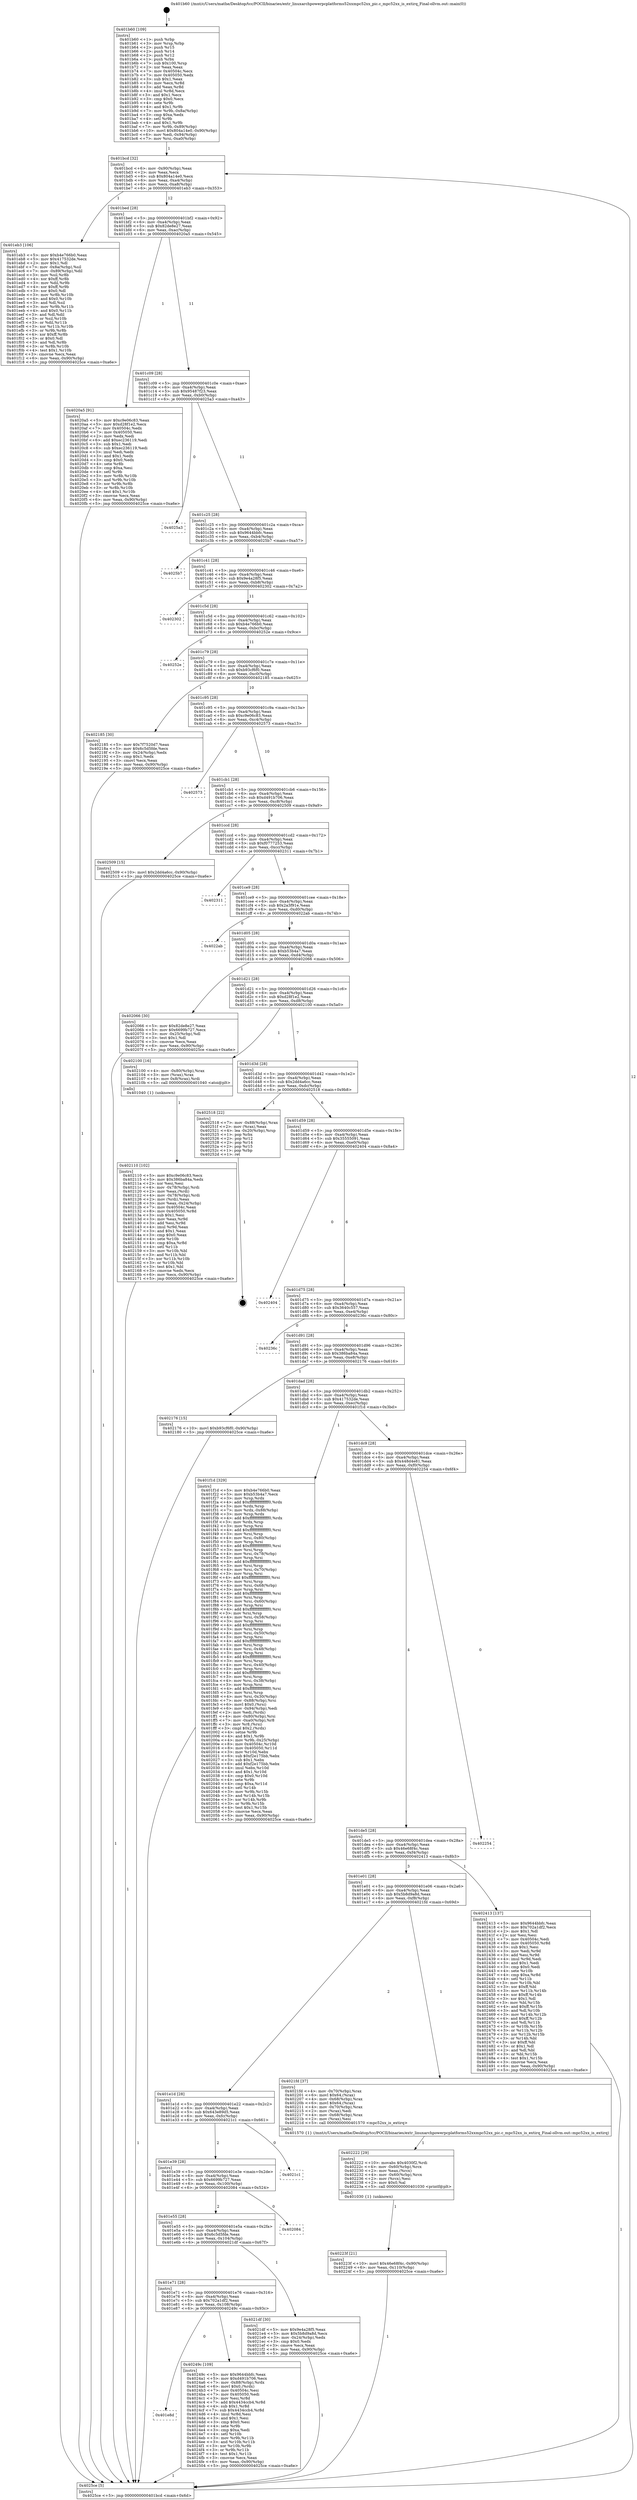 digraph "0x401b60" {
  label = "0x401b60 (/mnt/c/Users/mathe/Desktop/tcc/POCII/binaries/extr_linuxarchpowerpcplatforms52xxmpc52xx_pic.c_mpc52xx_is_extirq_Final-ollvm.out::main(0))"
  labelloc = "t"
  node[shape=record]

  Entry [label="",width=0.3,height=0.3,shape=circle,fillcolor=black,style=filled]
  "0x401bcd" [label="{
     0x401bcd [32]\l
     | [instrs]\l
     &nbsp;&nbsp;0x401bcd \<+6\>: mov -0x90(%rbp),%eax\l
     &nbsp;&nbsp;0x401bd3 \<+2\>: mov %eax,%ecx\l
     &nbsp;&nbsp;0x401bd5 \<+6\>: sub $0x804a14e0,%ecx\l
     &nbsp;&nbsp;0x401bdb \<+6\>: mov %eax,-0xa4(%rbp)\l
     &nbsp;&nbsp;0x401be1 \<+6\>: mov %ecx,-0xa8(%rbp)\l
     &nbsp;&nbsp;0x401be7 \<+6\>: je 0000000000401eb3 \<main+0x353\>\l
  }"]
  "0x401eb3" [label="{
     0x401eb3 [106]\l
     | [instrs]\l
     &nbsp;&nbsp;0x401eb3 \<+5\>: mov $0xb4e766b0,%eax\l
     &nbsp;&nbsp;0x401eb8 \<+5\>: mov $0x417532de,%ecx\l
     &nbsp;&nbsp;0x401ebd \<+2\>: mov $0x1,%dl\l
     &nbsp;&nbsp;0x401ebf \<+7\>: mov -0x8a(%rbp),%sil\l
     &nbsp;&nbsp;0x401ec6 \<+7\>: mov -0x89(%rbp),%dil\l
     &nbsp;&nbsp;0x401ecd \<+3\>: mov %sil,%r8b\l
     &nbsp;&nbsp;0x401ed0 \<+4\>: xor $0xff,%r8b\l
     &nbsp;&nbsp;0x401ed4 \<+3\>: mov %dil,%r9b\l
     &nbsp;&nbsp;0x401ed7 \<+4\>: xor $0xff,%r9b\l
     &nbsp;&nbsp;0x401edb \<+3\>: xor $0x0,%dl\l
     &nbsp;&nbsp;0x401ede \<+3\>: mov %r8b,%r10b\l
     &nbsp;&nbsp;0x401ee1 \<+4\>: and $0x0,%r10b\l
     &nbsp;&nbsp;0x401ee5 \<+3\>: and %dl,%sil\l
     &nbsp;&nbsp;0x401ee8 \<+3\>: mov %r9b,%r11b\l
     &nbsp;&nbsp;0x401eeb \<+4\>: and $0x0,%r11b\l
     &nbsp;&nbsp;0x401eef \<+3\>: and %dl,%dil\l
     &nbsp;&nbsp;0x401ef2 \<+3\>: or %sil,%r10b\l
     &nbsp;&nbsp;0x401ef5 \<+3\>: or %dil,%r11b\l
     &nbsp;&nbsp;0x401ef8 \<+3\>: xor %r11b,%r10b\l
     &nbsp;&nbsp;0x401efb \<+3\>: or %r9b,%r8b\l
     &nbsp;&nbsp;0x401efe \<+4\>: xor $0xff,%r8b\l
     &nbsp;&nbsp;0x401f02 \<+3\>: or $0x0,%dl\l
     &nbsp;&nbsp;0x401f05 \<+3\>: and %dl,%r8b\l
     &nbsp;&nbsp;0x401f08 \<+3\>: or %r8b,%r10b\l
     &nbsp;&nbsp;0x401f0b \<+4\>: test $0x1,%r10b\l
     &nbsp;&nbsp;0x401f0f \<+3\>: cmovne %ecx,%eax\l
     &nbsp;&nbsp;0x401f12 \<+6\>: mov %eax,-0x90(%rbp)\l
     &nbsp;&nbsp;0x401f18 \<+5\>: jmp 00000000004025ce \<main+0xa6e\>\l
  }"]
  "0x401bed" [label="{
     0x401bed [28]\l
     | [instrs]\l
     &nbsp;&nbsp;0x401bed \<+5\>: jmp 0000000000401bf2 \<main+0x92\>\l
     &nbsp;&nbsp;0x401bf2 \<+6\>: mov -0xa4(%rbp),%eax\l
     &nbsp;&nbsp;0x401bf8 \<+5\>: sub $0x82de8e27,%eax\l
     &nbsp;&nbsp;0x401bfd \<+6\>: mov %eax,-0xac(%rbp)\l
     &nbsp;&nbsp;0x401c03 \<+6\>: je 00000000004020a5 \<main+0x545\>\l
  }"]
  "0x4025ce" [label="{
     0x4025ce [5]\l
     | [instrs]\l
     &nbsp;&nbsp;0x4025ce \<+5\>: jmp 0000000000401bcd \<main+0x6d\>\l
  }"]
  "0x401b60" [label="{
     0x401b60 [109]\l
     | [instrs]\l
     &nbsp;&nbsp;0x401b60 \<+1\>: push %rbp\l
     &nbsp;&nbsp;0x401b61 \<+3\>: mov %rsp,%rbp\l
     &nbsp;&nbsp;0x401b64 \<+2\>: push %r15\l
     &nbsp;&nbsp;0x401b66 \<+2\>: push %r14\l
     &nbsp;&nbsp;0x401b68 \<+2\>: push %r12\l
     &nbsp;&nbsp;0x401b6a \<+1\>: push %rbx\l
     &nbsp;&nbsp;0x401b6b \<+7\>: sub $0x100,%rsp\l
     &nbsp;&nbsp;0x401b72 \<+2\>: xor %eax,%eax\l
     &nbsp;&nbsp;0x401b74 \<+7\>: mov 0x40504c,%ecx\l
     &nbsp;&nbsp;0x401b7b \<+7\>: mov 0x405050,%edx\l
     &nbsp;&nbsp;0x401b82 \<+3\>: sub $0x1,%eax\l
     &nbsp;&nbsp;0x401b85 \<+3\>: mov %ecx,%r8d\l
     &nbsp;&nbsp;0x401b88 \<+3\>: add %eax,%r8d\l
     &nbsp;&nbsp;0x401b8b \<+4\>: imul %r8d,%ecx\l
     &nbsp;&nbsp;0x401b8f \<+3\>: and $0x1,%ecx\l
     &nbsp;&nbsp;0x401b92 \<+3\>: cmp $0x0,%ecx\l
     &nbsp;&nbsp;0x401b95 \<+4\>: sete %r9b\l
     &nbsp;&nbsp;0x401b99 \<+4\>: and $0x1,%r9b\l
     &nbsp;&nbsp;0x401b9d \<+7\>: mov %r9b,-0x8a(%rbp)\l
     &nbsp;&nbsp;0x401ba4 \<+3\>: cmp $0xa,%edx\l
     &nbsp;&nbsp;0x401ba7 \<+4\>: setl %r9b\l
     &nbsp;&nbsp;0x401bab \<+4\>: and $0x1,%r9b\l
     &nbsp;&nbsp;0x401baf \<+7\>: mov %r9b,-0x89(%rbp)\l
     &nbsp;&nbsp;0x401bb6 \<+10\>: movl $0x804a14e0,-0x90(%rbp)\l
     &nbsp;&nbsp;0x401bc0 \<+6\>: mov %edi,-0x94(%rbp)\l
     &nbsp;&nbsp;0x401bc6 \<+7\>: mov %rsi,-0xa0(%rbp)\l
  }"]
  Exit [label="",width=0.3,height=0.3,shape=circle,fillcolor=black,style=filled,peripheries=2]
  "0x4020a5" [label="{
     0x4020a5 [91]\l
     | [instrs]\l
     &nbsp;&nbsp;0x4020a5 \<+5\>: mov $0xc9e06c83,%eax\l
     &nbsp;&nbsp;0x4020aa \<+5\>: mov $0xd28f1e2,%ecx\l
     &nbsp;&nbsp;0x4020af \<+7\>: mov 0x40504c,%edx\l
     &nbsp;&nbsp;0x4020b6 \<+7\>: mov 0x405050,%esi\l
     &nbsp;&nbsp;0x4020bd \<+2\>: mov %edx,%edi\l
     &nbsp;&nbsp;0x4020bf \<+6\>: add $0xec236119,%edi\l
     &nbsp;&nbsp;0x4020c5 \<+3\>: sub $0x1,%edi\l
     &nbsp;&nbsp;0x4020c8 \<+6\>: sub $0xec236119,%edi\l
     &nbsp;&nbsp;0x4020ce \<+3\>: imul %edi,%edx\l
     &nbsp;&nbsp;0x4020d1 \<+3\>: and $0x1,%edx\l
     &nbsp;&nbsp;0x4020d4 \<+3\>: cmp $0x0,%edx\l
     &nbsp;&nbsp;0x4020d7 \<+4\>: sete %r8b\l
     &nbsp;&nbsp;0x4020db \<+3\>: cmp $0xa,%esi\l
     &nbsp;&nbsp;0x4020de \<+4\>: setl %r9b\l
     &nbsp;&nbsp;0x4020e2 \<+3\>: mov %r8b,%r10b\l
     &nbsp;&nbsp;0x4020e5 \<+3\>: and %r9b,%r10b\l
     &nbsp;&nbsp;0x4020e8 \<+3\>: xor %r9b,%r8b\l
     &nbsp;&nbsp;0x4020eb \<+3\>: or %r8b,%r10b\l
     &nbsp;&nbsp;0x4020ee \<+4\>: test $0x1,%r10b\l
     &nbsp;&nbsp;0x4020f2 \<+3\>: cmovne %ecx,%eax\l
     &nbsp;&nbsp;0x4020f5 \<+6\>: mov %eax,-0x90(%rbp)\l
     &nbsp;&nbsp;0x4020fb \<+5\>: jmp 00000000004025ce \<main+0xa6e\>\l
  }"]
  "0x401c09" [label="{
     0x401c09 [28]\l
     | [instrs]\l
     &nbsp;&nbsp;0x401c09 \<+5\>: jmp 0000000000401c0e \<main+0xae\>\l
     &nbsp;&nbsp;0x401c0e \<+6\>: mov -0xa4(%rbp),%eax\l
     &nbsp;&nbsp;0x401c14 \<+5\>: sub $0x95487f23,%eax\l
     &nbsp;&nbsp;0x401c19 \<+6\>: mov %eax,-0xb0(%rbp)\l
     &nbsp;&nbsp;0x401c1f \<+6\>: je 00000000004025a3 \<main+0xa43\>\l
  }"]
  "0x401e8d" [label="{
     0x401e8d\l
  }", style=dashed]
  "0x4025a3" [label="{
     0x4025a3\l
  }", style=dashed]
  "0x401c25" [label="{
     0x401c25 [28]\l
     | [instrs]\l
     &nbsp;&nbsp;0x401c25 \<+5\>: jmp 0000000000401c2a \<main+0xca\>\l
     &nbsp;&nbsp;0x401c2a \<+6\>: mov -0xa4(%rbp),%eax\l
     &nbsp;&nbsp;0x401c30 \<+5\>: sub $0x9644bbfc,%eax\l
     &nbsp;&nbsp;0x401c35 \<+6\>: mov %eax,-0xb4(%rbp)\l
     &nbsp;&nbsp;0x401c3b \<+6\>: je 00000000004025b7 \<main+0xa57\>\l
  }"]
  "0x40249c" [label="{
     0x40249c [109]\l
     | [instrs]\l
     &nbsp;&nbsp;0x40249c \<+5\>: mov $0x9644bbfc,%eax\l
     &nbsp;&nbsp;0x4024a1 \<+5\>: mov $0xd491b706,%ecx\l
     &nbsp;&nbsp;0x4024a6 \<+7\>: mov -0x88(%rbp),%rdx\l
     &nbsp;&nbsp;0x4024ad \<+6\>: movl $0x0,(%rdx)\l
     &nbsp;&nbsp;0x4024b3 \<+7\>: mov 0x40504c,%esi\l
     &nbsp;&nbsp;0x4024ba \<+7\>: mov 0x405050,%edi\l
     &nbsp;&nbsp;0x4024c1 \<+3\>: mov %esi,%r8d\l
     &nbsp;&nbsp;0x4024c4 \<+7\>: add $0x4434ccb4,%r8d\l
     &nbsp;&nbsp;0x4024cb \<+4\>: sub $0x1,%r8d\l
     &nbsp;&nbsp;0x4024cf \<+7\>: sub $0x4434ccb4,%r8d\l
     &nbsp;&nbsp;0x4024d6 \<+4\>: imul %r8d,%esi\l
     &nbsp;&nbsp;0x4024da \<+3\>: and $0x1,%esi\l
     &nbsp;&nbsp;0x4024dd \<+3\>: cmp $0x0,%esi\l
     &nbsp;&nbsp;0x4024e0 \<+4\>: sete %r9b\l
     &nbsp;&nbsp;0x4024e4 \<+3\>: cmp $0xa,%edi\l
     &nbsp;&nbsp;0x4024e7 \<+4\>: setl %r10b\l
     &nbsp;&nbsp;0x4024eb \<+3\>: mov %r9b,%r11b\l
     &nbsp;&nbsp;0x4024ee \<+3\>: and %r10b,%r11b\l
     &nbsp;&nbsp;0x4024f1 \<+3\>: xor %r10b,%r9b\l
     &nbsp;&nbsp;0x4024f4 \<+3\>: or %r9b,%r11b\l
     &nbsp;&nbsp;0x4024f7 \<+4\>: test $0x1,%r11b\l
     &nbsp;&nbsp;0x4024fb \<+3\>: cmovne %ecx,%eax\l
     &nbsp;&nbsp;0x4024fe \<+6\>: mov %eax,-0x90(%rbp)\l
     &nbsp;&nbsp;0x402504 \<+5\>: jmp 00000000004025ce \<main+0xa6e\>\l
  }"]
  "0x4025b7" [label="{
     0x4025b7\l
  }", style=dashed]
  "0x401c41" [label="{
     0x401c41 [28]\l
     | [instrs]\l
     &nbsp;&nbsp;0x401c41 \<+5\>: jmp 0000000000401c46 \<main+0xe6\>\l
     &nbsp;&nbsp;0x401c46 \<+6\>: mov -0xa4(%rbp),%eax\l
     &nbsp;&nbsp;0x401c4c \<+5\>: sub $0x9e4a28f5,%eax\l
     &nbsp;&nbsp;0x401c51 \<+6\>: mov %eax,-0xb8(%rbp)\l
     &nbsp;&nbsp;0x401c57 \<+6\>: je 0000000000402302 \<main+0x7a2\>\l
  }"]
  "0x40223f" [label="{
     0x40223f [21]\l
     | [instrs]\l
     &nbsp;&nbsp;0x40223f \<+10\>: movl $0x46e68f4c,-0x90(%rbp)\l
     &nbsp;&nbsp;0x402249 \<+6\>: mov %eax,-0x110(%rbp)\l
     &nbsp;&nbsp;0x40224f \<+5\>: jmp 00000000004025ce \<main+0xa6e\>\l
  }"]
  "0x402302" [label="{
     0x402302\l
  }", style=dashed]
  "0x401c5d" [label="{
     0x401c5d [28]\l
     | [instrs]\l
     &nbsp;&nbsp;0x401c5d \<+5\>: jmp 0000000000401c62 \<main+0x102\>\l
     &nbsp;&nbsp;0x401c62 \<+6\>: mov -0xa4(%rbp),%eax\l
     &nbsp;&nbsp;0x401c68 \<+5\>: sub $0xb4e766b0,%eax\l
     &nbsp;&nbsp;0x401c6d \<+6\>: mov %eax,-0xbc(%rbp)\l
     &nbsp;&nbsp;0x401c73 \<+6\>: je 000000000040252e \<main+0x9ce\>\l
  }"]
  "0x402222" [label="{
     0x402222 [29]\l
     | [instrs]\l
     &nbsp;&nbsp;0x402222 \<+10\>: movabs $0x4030f2,%rdi\l
     &nbsp;&nbsp;0x40222c \<+4\>: mov -0x60(%rbp),%rcx\l
     &nbsp;&nbsp;0x402230 \<+2\>: mov %eax,(%rcx)\l
     &nbsp;&nbsp;0x402232 \<+4\>: mov -0x60(%rbp),%rcx\l
     &nbsp;&nbsp;0x402236 \<+2\>: mov (%rcx),%esi\l
     &nbsp;&nbsp;0x402238 \<+2\>: mov $0x0,%al\l
     &nbsp;&nbsp;0x40223a \<+5\>: call 0000000000401030 \<printf@plt\>\l
     | [calls]\l
     &nbsp;&nbsp;0x401030 \{1\} (unknown)\l
  }"]
  "0x40252e" [label="{
     0x40252e\l
  }", style=dashed]
  "0x401c79" [label="{
     0x401c79 [28]\l
     | [instrs]\l
     &nbsp;&nbsp;0x401c79 \<+5\>: jmp 0000000000401c7e \<main+0x11e\>\l
     &nbsp;&nbsp;0x401c7e \<+6\>: mov -0xa4(%rbp),%eax\l
     &nbsp;&nbsp;0x401c84 \<+5\>: sub $0xb93cf6f0,%eax\l
     &nbsp;&nbsp;0x401c89 \<+6\>: mov %eax,-0xc0(%rbp)\l
     &nbsp;&nbsp;0x401c8f \<+6\>: je 0000000000402185 \<main+0x625\>\l
  }"]
  "0x401e71" [label="{
     0x401e71 [28]\l
     | [instrs]\l
     &nbsp;&nbsp;0x401e71 \<+5\>: jmp 0000000000401e76 \<main+0x316\>\l
     &nbsp;&nbsp;0x401e76 \<+6\>: mov -0xa4(%rbp),%eax\l
     &nbsp;&nbsp;0x401e7c \<+5\>: sub $0x702a1df2,%eax\l
     &nbsp;&nbsp;0x401e81 \<+6\>: mov %eax,-0x108(%rbp)\l
     &nbsp;&nbsp;0x401e87 \<+6\>: je 000000000040249c \<main+0x93c\>\l
  }"]
  "0x402185" [label="{
     0x402185 [30]\l
     | [instrs]\l
     &nbsp;&nbsp;0x402185 \<+5\>: mov $0x7f7520d7,%eax\l
     &nbsp;&nbsp;0x40218a \<+5\>: mov $0x6c5d5fde,%ecx\l
     &nbsp;&nbsp;0x40218f \<+3\>: mov -0x24(%rbp),%edx\l
     &nbsp;&nbsp;0x402192 \<+3\>: cmp $0x1,%edx\l
     &nbsp;&nbsp;0x402195 \<+3\>: cmovl %ecx,%eax\l
     &nbsp;&nbsp;0x402198 \<+6\>: mov %eax,-0x90(%rbp)\l
     &nbsp;&nbsp;0x40219e \<+5\>: jmp 00000000004025ce \<main+0xa6e\>\l
  }"]
  "0x401c95" [label="{
     0x401c95 [28]\l
     | [instrs]\l
     &nbsp;&nbsp;0x401c95 \<+5\>: jmp 0000000000401c9a \<main+0x13a\>\l
     &nbsp;&nbsp;0x401c9a \<+6\>: mov -0xa4(%rbp),%eax\l
     &nbsp;&nbsp;0x401ca0 \<+5\>: sub $0xc9e06c83,%eax\l
     &nbsp;&nbsp;0x401ca5 \<+6\>: mov %eax,-0xc4(%rbp)\l
     &nbsp;&nbsp;0x401cab \<+6\>: je 0000000000402573 \<main+0xa13\>\l
  }"]
  "0x4021df" [label="{
     0x4021df [30]\l
     | [instrs]\l
     &nbsp;&nbsp;0x4021df \<+5\>: mov $0x9e4a28f5,%eax\l
     &nbsp;&nbsp;0x4021e4 \<+5\>: mov $0x5b8d9a8d,%ecx\l
     &nbsp;&nbsp;0x4021e9 \<+3\>: mov -0x24(%rbp),%edx\l
     &nbsp;&nbsp;0x4021ec \<+3\>: cmp $0x0,%edx\l
     &nbsp;&nbsp;0x4021ef \<+3\>: cmove %ecx,%eax\l
     &nbsp;&nbsp;0x4021f2 \<+6\>: mov %eax,-0x90(%rbp)\l
     &nbsp;&nbsp;0x4021f8 \<+5\>: jmp 00000000004025ce \<main+0xa6e\>\l
  }"]
  "0x402573" [label="{
     0x402573\l
  }", style=dashed]
  "0x401cb1" [label="{
     0x401cb1 [28]\l
     | [instrs]\l
     &nbsp;&nbsp;0x401cb1 \<+5\>: jmp 0000000000401cb6 \<main+0x156\>\l
     &nbsp;&nbsp;0x401cb6 \<+6\>: mov -0xa4(%rbp),%eax\l
     &nbsp;&nbsp;0x401cbc \<+5\>: sub $0xd491b706,%eax\l
     &nbsp;&nbsp;0x401cc1 \<+6\>: mov %eax,-0xc8(%rbp)\l
     &nbsp;&nbsp;0x401cc7 \<+6\>: je 0000000000402509 \<main+0x9a9\>\l
  }"]
  "0x401e55" [label="{
     0x401e55 [28]\l
     | [instrs]\l
     &nbsp;&nbsp;0x401e55 \<+5\>: jmp 0000000000401e5a \<main+0x2fa\>\l
     &nbsp;&nbsp;0x401e5a \<+6\>: mov -0xa4(%rbp),%eax\l
     &nbsp;&nbsp;0x401e60 \<+5\>: sub $0x6c5d5fde,%eax\l
     &nbsp;&nbsp;0x401e65 \<+6\>: mov %eax,-0x104(%rbp)\l
     &nbsp;&nbsp;0x401e6b \<+6\>: je 00000000004021df \<main+0x67f\>\l
  }"]
  "0x402509" [label="{
     0x402509 [15]\l
     | [instrs]\l
     &nbsp;&nbsp;0x402509 \<+10\>: movl $0x2dd4a6cc,-0x90(%rbp)\l
     &nbsp;&nbsp;0x402513 \<+5\>: jmp 00000000004025ce \<main+0xa6e\>\l
  }"]
  "0x401ccd" [label="{
     0x401ccd [28]\l
     | [instrs]\l
     &nbsp;&nbsp;0x401ccd \<+5\>: jmp 0000000000401cd2 \<main+0x172\>\l
     &nbsp;&nbsp;0x401cd2 \<+6\>: mov -0xa4(%rbp),%eax\l
     &nbsp;&nbsp;0x401cd8 \<+5\>: sub $0xf0777253,%eax\l
     &nbsp;&nbsp;0x401cdd \<+6\>: mov %eax,-0xcc(%rbp)\l
     &nbsp;&nbsp;0x401ce3 \<+6\>: je 0000000000402311 \<main+0x7b1\>\l
  }"]
  "0x402084" [label="{
     0x402084\l
  }", style=dashed]
  "0x402311" [label="{
     0x402311\l
  }", style=dashed]
  "0x401ce9" [label="{
     0x401ce9 [28]\l
     | [instrs]\l
     &nbsp;&nbsp;0x401ce9 \<+5\>: jmp 0000000000401cee \<main+0x18e\>\l
     &nbsp;&nbsp;0x401cee \<+6\>: mov -0xa4(%rbp),%eax\l
     &nbsp;&nbsp;0x401cf4 \<+5\>: sub $0x2a3f91e,%eax\l
     &nbsp;&nbsp;0x401cf9 \<+6\>: mov %eax,-0xd0(%rbp)\l
     &nbsp;&nbsp;0x401cff \<+6\>: je 00000000004022ab \<main+0x74b\>\l
  }"]
  "0x401e39" [label="{
     0x401e39 [28]\l
     | [instrs]\l
     &nbsp;&nbsp;0x401e39 \<+5\>: jmp 0000000000401e3e \<main+0x2de\>\l
     &nbsp;&nbsp;0x401e3e \<+6\>: mov -0xa4(%rbp),%eax\l
     &nbsp;&nbsp;0x401e44 \<+5\>: sub $0x6699b727,%eax\l
     &nbsp;&nbsp;0x401e49 \<+6\>: mov %eax,-0x100(%rbp)\l
     &nbsp;&nbsp;0x401e4f \<+6\>: je 0000000000402084 \<main+0x524\>\l
  }"]
  "0x4022ab" [label="{
     0x4022ab\l
  }", style=dashed]
  "0x401d05" [label="{
     0x401d05 [28]\l
     | [instrs]\l
     &nbsp;&nbsp;0x401d05 \<+5\>: jmp 0000000000401d0a \<main+0x1aa\>\l
     &nbsp;&nbsp;0x401d0a \<+6\>: mov -0xa4(%rbp),%eax\l
     &nbsp;&nbsp;0x401d10 \<+5\>: sub $0xb53b4a7,%eax\l
     &nbsp;&nbsp;0x401d15 \<+6\>: mov %eax,-0xd4(%rbp)\l
     &nbsp;&nbsp;0x401d1b \<+6\>: je 0000000000402066 \<main+0x506\>\l
  }"]
  "0x4021c1" [label="{
     0x4021c1\l
  }", style=dashed]
  "0x402066" [label="{
     0x402066 [30]\l
     | [instrs]\l
     &nbsp;&nbsp;0x402066 \<+5\>: mov $0x82de8e27,%eax\l
     &nbsp;&nbsp;0x40206b \<+5\>: mov $0x6699b727,%ecx\l
     &nbsp;&nbsp;0x402070 \<+3\>: mov -0x25(%rbp),%dl\l
     &nbsp;&nbsp;0x402073 \<+3\>: test $0x1,%dl\l
     &nbsp;&nbsp;0x402076 \<+3\>: cmovne %ecx,%eax\l
     &nbsp;&nbsp;0x402079 \<+6\>: mov %eax,-0x90(%rbp)\l
     &nbsp;&nbsp;0x40207f \<+5\>: jmp 00000000004025ce \<main+0xa6e\>\l
  }"]
  "0x401d21" [label="{
     0x401d21 [28]\l
     | [instrs]\l
     &nbsp;&nbsp;0x401d21 \<+5\>: jmp 0000000000401d26 \<main+0x1c6\>\l
     &nbsp;&nbsp;0x401d26 \<+6\>: mov -0xa4(%rbp),%eax\l
     &nbsp;&nbsp;0x401d2c \<+5\>: sub $0xd28f1e2,%eax\l
     &nbsp;&nbsp;0x401d31 \<+6\>: mov %eax,-0xd8(%rbp)\l
     &nbsp;&nbsp;0x401d37 \<+6\>: je 0000000000402100 \<main+0x5a0\>\l
  }"]
  "0x401e1d" [label="{
     0x401e1d [28]\l
     | [instrs]\l
     &nbsp;&nbsp;0x401e1d \<+5\>: jmp 0000000000401e22 \<main+0x2c2\>\l
     &nbsp;&nbsp;0x401e22 \<+6\>: mov -0xa4(%rbp),%eax\l
     &nbsp;&nbsp;0x401e28 \<+5\>: sub $0x643e89d5,%eax\l
     &nbsp;&nbsp;0x401e2d \<+6\>: mov %eax,-0xfc(%rbp)\l
     &nbsp;&nbsp;0x401e33 \<+6\>: je 00000000004021c1 \<main+0x661\>\l
  }"]
  "0x402100" [label="{
     0x402100 [16]\l
     | [instrs]\l
     &nbsp;&nbsp;0x402100 \<+4\>: mov -0x80(%rbp),%rax\l
     &nbsp;&nbsp;0x402104 \<+3\>: mov (%rax),%rax\l
     &nbsp;&nbsp;0x402107 \<+4\>: mov 0x8(%rax),%rdi\l
     &nbsp;&nbsp;0x40210b \<+5\>: call 0000000000401040 \<atoi@plt\>\l
     | [calls]\l
     &nbsp;&nbsp;0x401040 \{1\} (unknown)\l
  }"]
  "0x401d3d" [label="{
     0x401d3d [28]\l
     | [instrs]\l
     &nbsp;&nbsp;0x401d3d \<+5\>: jmp 0000000000401d42 \<main+0x1e2\>\l
     &nbsp;&nbsp;0x401d42 \<+6\>: mov -0xa4(%rbp),%eax\l
     &nbsp;&nbsp;0x401d48 \<+5\>: sub $0x2dd4a6cc,%eax\l
     &nbsp;&nbsp;0x401d4d \<+6\>: mov %eax,-0xdc(%rbp)\l
     &nbsp;&nbsp;0x401d53 \<+6\>: je 0000000000402518 \<main+0x9b8\>\l
  }"]
  "0x4021fd" [label="{
     0x4021fd [37]\l
     | [instrs]\l
     &nbsp;&nbsp;0x4021fd \<+4\>: mov -0x70(%rbp),%rax\l
     &nbsp;&nbsp;0x402201 \<+6\>: movl $0x64,(%rax)\l
     &nbsp;&nbsp;0x402207 \<+4\>: mov -0x68(%rbp),%rax\l
     &nbsp;&nbsp;0x40220b \<+6\>: movl $0x64,(%rax)\l
     &nbsp;&nbsp;0x402211 \<+4\>: mov -0x70(%rbp),%rax\l
     &nbsp;&nbsp;0x402215 \<+2\>: mov (%rax),%edi\l
     &nbsp;&nbsp;0x402217 \<+4\>: mov -0x68(%rbp),%rax\l
     &nbsp;&nbsp;0x40221b \<+2\>: mov (%rax),%esi\l
     &nbsp;&nbsp;0x40221d \<+5\>: call 0000000000401570 \<mpc52xx_is_extirq\>\l
     | [calls]\l
     &nbsp;&nbsp;0x401570 \{1\} (/mnt/c/Users/mathe/Desktop/tcc/POCII/binaries/extr_linuxarchpowerpcplatforms52xxmpc52xx_pic.c_mpc52xx_is_extirq_Final-ollvm.out::mpc52xx_is_extirq)\l
  }"]
  "0x402518" [label="{
     0x402518 [22]\l
     | [instrs]\l
     &nbsp;&nbsp;0x402518 \<+7\>: mov -0x88(%rbp),%rax\l
     &nbsp;&nbsp;0x40251f \<+2\>: mov (%rax),%eax\l
     &nbsp;&nbsp;0x402521 \<+4\>: lea -0x20(%rbp),%rsp\l
     &nbsp;&nbsp;0x402525 \<+1\>: pop %rbx\l
     &nbsp;&nbsp;0x402526 \<+2\>: pop %r12\l
     &nbsp;&nbsp;0x402528 \<+2\>: pop %r14\l
     &nbsp;&nbsp;0x40252a \<+2\>: pop %r15\l
     &nbsp;&nbsp;0x40252c \<+1\>: pop %rbp\l
     &nbsp;&nbsp;0x40252d \<+1\>: ret\l
  }"]
  "0x401d59" [label="{
     0x401d59 [28]\l
     | [instrs]\l
     &nbsp;&nbsp;0x401d59 \<+5\>: jmp 0000000000401d5e \<main+0x1fe\>\l
     &nbsp;&nbsp;0x401d5e \<+6\>: mov -0xa4(%rbp),%eax\l
     &nbsp;&nbsp;0x401d64 \<+5\>: sub $0x35555091,%eax\l
     &nbsp;&nbsp;0x401d69 \<+6\>: mov %eax,-0xe0(%rbp)\l
     &nbsp;&nbsp;0x401d6f \<+6\>: je 0000000000402404 \<main+0x8a4\>\l
  }"]
  "0x401e01" [label="{
     0x401e01 [28]\l
     | [instrs]\l
     &nbsp;&nbsp;0x401e01 \<+5\>: jmp 0000000000401e06 \<main+0x2a6\>\l
     &nbsp;&nbsp;0x401e06 \<+6\>: mov -0xa4(%rbp),%eax\l
     &nbsp;&nbsp;0x401e0c \<+5\>: sub $0x5b8d9a8d,%eax\l
     &nbsp;&nbsp;0x401e11 \<+6\>: mov %eax,-0xf8(%rbp)\l
     &nbsp;&nbsp;0x401e17 \<+6\>: je 00000000004021fd \<main+0x69d\>\l
  }"]
  "0x402404" [label="{
     0x402404\l
  }", style=dashed]
  "0x401d75" [label="{
     0x401d75 [28]\l
     | [instrs]\l
     &nbsp;&nbsp;0x401d75 \<+5\>: jmp 0000000000401d7a \<main+0x21a\>\l
     &nbsp;&nbsp;0x401d7a \<+6\>: mov -0xa4(%rbp),%eax\l
     &nbsp;&nbsp;0x401d80 \<+5\>: sub $0x3640c557,%eax\l
     &nbsp;&nbsp;0x401d85 \<+6\>: mov %eax,-0xe4(%rbp)\l
     &nbsp;&nbsp;0x401d8b \<+6\>: je 000000000040236c \<main+0x80c\>\l
  }"]
  "0x402413" [label="{
     0x402413 [137]\l
     | [instrs]\l
     &nbsp;&nbsp;0x402413 \<+5\>: mov $0x9644bbfc,%eax\l
     &nbsp;&nbsp;0x402418 \<+5\>: mov $0x702a1df2,%ecx\l
     &nbsp;&nbsp;0x40241d \<+2\>: mov $0x1,%dl\l
     &nbsp;&nbsp;0x40241f \<+2\>: xor %esi,%esi\l
     &nbsp;&nbsp;0x402421 \<+7\>: mov 0x40504c,%edi\l
     &nbsp;&nbsp;0x402428 \<+8\>: mov 0x405050,%r8d\l
     &nbsp;&nbsp;0x402430 \<+3\>: sub $0x1,%esi\l
     &nbsp;&nbsp;0x402433 \<+3\>: mov %edi,%r9d\l
     &nbsp;&nbsp;0x402436 \<+3\>: add %esi,%r9d\l
     &nbsp;&nbsp;0x402439 \<+4\>: imul %r9d,%edi\l
     &nbsp;&nbsp;0x40243d \<+3\>: and $0x1,%edi\l
     &nbsp;&nbsp;0x402440 \<+3\>: cmp $0x0,%edi\l
     &nbsp;&nbsp;0x402443 \<+4\>: sete %r10b\l
     &nbsp;&nbsp;0x402447 \<+4\>: cmp $0xa,%r8d\l
     &nbsp;&nbsp;0x40244b \<+4\>: setl %r11b\l
     &nbsp;&nbsp;0x40244f \<+3\>: mov %r10b,%bl\l
     &nbsp;&nbsp;0x402452 \<+3\>: xor $0xff,%bl\l
     &nbsp;&nbsp;0x402455 \<+3\>: mov %r11b,%r14b\l
     &nbsp;&nbsp;0x402458 \<+4\>: xor $0xff,%r14b\l
     &nbsp;&nbsp;0x40245c \<+3\>: xor $0x1,%dl\l
     &nbsp;&nbsp;0x40245f \<+3\>: mov %bl,%r15b\l
     &nbsp;&nbsp;0x402462 \<+4\>: and $0xff,%r15b\l
     &nbsp;&nbsp;0x402466 \<+3\>: and %dl,%r10b\l
     &nbsp;&nbsp;0x402469 \<+3\>: mov %r14b,%r12b\l
     &nbsp;&nbsp;0x40246c \<+4\>: and $0xff,%r12b\l
     &nbsp;&nbsp;0x402470 \<+3\>: and %dl,%r11b\l
     &nbsp;&nbsp;0x402473 \<+3\>: or %r10b,%r15b\l
     &nbsp;&nbsp;0x402476 \<+3\>: or %r11b,%r12b\l
     &nbsp;&nbsp;0x402479 \<+3\>: xor %r12b,%r15b\l
     &nbsp;&nbsp;0x40247c \<+3\>: or %r14b,%bl\l
     &nbsp;&nbsp;0x40247f \<+3\>: xor $0xff,%bl\l
     &nbsp;&nbsp;0x402482 \<+3\>: or $0x1,%dl\l
     &nbsp;&nbsp;0x402485 \<+2\>: and %dl,%bl\l
     &nbsp;&nbsp;0x402487 \<+3\>: or %bl,%r15b\l
     &nbsp;&nbsp;0x40248a \<+4\>: test $0x1,%r15b\l
     &nbsp;&nbsp;0x40248e \<+3\>: cmovne %ecx,%eax\l
     &nbsp;&nbsp;0x402491 \<+6\>: mov %eax,-0x90(%rbp)\l
     &nbsp;&nbsp;0x402497 \<+5\>: jmp 00000000004025ce \<main+0xa6e\>\l
  }"]
  "0x40236c" [label="{
     0x40236c\l
  }", style=dashed]
  "0x401d91" [label="{
     0x401d91 [28]\l
     | [instrs]\l
     &nbsp;&nbsp;0x401d91 \<+5\>: jmp 0000000000401d96 \<main+0x236\>\l
     &nbsp;&nbsp;0x401d96 \<+6\>: mov -0xa4(%rbp),%eax\l
     &nbsp;&nbsp;0x401d9c \<+5\>: sub $0x386ba84a,%eax\l
     &nbsp;&nbsp;0x401da1 \<+6\>: mov %eax,-0xe8(%rbp)\l
     &nbsp;&nbsp;0x401da7 \<+6\>: je 0000000000402176 \<main+0x616\>\l
  }"]
  "0x401de5" [label="{
     0x401de5 [28]\l
     | [instrs]\l
     &nbsp;&nbsp;0x401de5 \<+5\>: jmp 0000000000401dea \<main+0x28a\>\l
     &nbsp;&nbsp;0x401dea \<+6\>: mov -0xa4(%rbp),%eax\l
     &nbsp;&nbsp;0x401df0 \<+5\>: sub $0x46e68f4c,%eax\l
     &nbsp;&nbsp;0x401df5 \<+6\>: mov %eax,-0xf4(%rbp)\l
     &nbsp;&nbsp;0x401dfb \<+6\>: je 0000000000402413 \<main+0x8b3\>\l
  }"]
  "0x402176" [label="{
     0x402176 [15]\l
     | [instrs]\l
     &nbsp;&nbsp;0x402176 \<+10\>: movl $0xb93cf6f0,-0x90(%rbp)\l
     &nbsp;&nbsp;0x402180 \<+5\>: jmp 00000000004025ce \<main+0xa6e\>\l
  }"]
  "0x401dad" [label="{
     0x401dad [28]\l
     | [instrs]\l
     &nbsp;&nbsp;0x401dad \<+5\>: jmp 0000000000401db2 \<main+0x252\>\l
     &nbsp;&nbsp;0x401db2 \<+6\>: mov -0xa4(%rbp),%eax\l
     &nbsp;&nbsp;0x401db8 \<+5\>: sub $0x417532de,%eax\l
     &nbsp;&nbsp;0x401dbd \<+6\>: mov %eax,-0xec(%rbp)\l
     &nbsp;&nbsp;0x401dc3 \<+6\>: je 0000000000401f1d \<main+0x3bd\>\l
  }"]
  "0x402254" [label="{
     0x402254\l
  }", style=dashed]
  "0x401f1d" [label="{
     0x401f1d [329]\l
     | [instrs]\l
     &nbsp;&nbsp;0x401f1d \<+5\>: mov $0xb4e766b0,%eax\l
     &nbsp;&nbsp;0x401f22 \<+5\>: mov $0xb53b4a7,%ecx\l
     &nbsp;&nbsp;0x401f27 \<+3\>: mov %rsp,%rdx\l
     &nbsp;&nbsp;0x401f2a \<+4\>: add $0xfffffffffffffff0,%rdx\l
     &nbsp;&nbsp;0x401f2e \<+3\>: mov %rdx,%rsp\l
     &nbsp;&nbsp;0x401f31 \<+7\>: mov %rdx,-0x88(%rbp)\l
     &nbsp;&nbsp;0x401f38 \<+3\>: mov %rsp,%rdx\l
     &nbsp;&nbsp;0x401f3b \<+4\>: add $0xfffffffffffffff0,%rdx\l
     &nbsp;&nbsp;0x401f3f \<+3\>: mov %rdx,%rsp\l
     &nbsp;&nbsp;0x401f42 \<+3\>: mov %rsp,%rsi\l
     &nbsp;&nbsp;0x401f45 \<+4\>: add $0xfffffffffffffff0,%rsi\l
     &nbsp;&nbsp;0x401f49 \<+3\>: mov %rsi,%rsp\l
     &nbsp;&nbsp;0x401f4c \<+4\>: mov %rsi,-0x80(%rbp)\l
     &nbsp;&nbsp;0x401f50 \<+3\>: mov %rsp,%rsi\l
     &nbsp;&nbsp;0x401f53 \<+4\>: add $0xfffffffffffffff0,%rsi\l
     &nbsp;&nbsp;0x401f57 \<+3\>: mov %rsi,%rsp\l
     &nbsp;&nbsp;0x401f5a \<+4\>: mov %rsi,-0x78(%rbp)\l
     &nbsp;&nbsp;0x401f5e \<+3\>: mov %rsp,%rsi\l
     &nbsp;&nbsp;0x401f61 \<+4\>: add $0xfffffffffffffff0,%rsi\l
     &nbsp;&nbsp;0x401f65 \<+3\>: mov %rsi,%rsp\l
     &nbsp;&nbsp;0x401f68 \<+4\>: mov %rsi,-0x70(%rbp)\l
     &nbsp;&nbsp;0x401f6c \<+3\>: mov %rsp,%rsi\l
     &nbsp;&nbsp;0x401f6f \<+4\>: add $0xfffffffffffffff0,%rsi\l
     &nbsp;&nbsp;0x401f73 \<+3\>: mov %rsi,%rsp\l
     &nbsp;&nbsp;0x401f76 \<+4\>: mov %rsi,-0x68(%rbp)\l
     &nbsp;&nbsp;0x401f7a \<+3\>: mov %rsp,%rsi\l
     &nbsp;&nbsp;0x401f7d \<+4\>: add $0xfffffffffffffff0,%rsi\l
     &nbsp;&nbsp;0x401f81 \<+3\>: mov %rsi,%rsp\l
     &nbsp;&nbsp;0x401f84 \<+4\>: mov %rsi,-0x60(%rbp)\l
     &nbsp;&nbsp;0x401f88 \<+3\>: mov %rsp,%rsi\l
     &nbsp;&nbsp;0x401f8b \<+4\>: add $0xfffffffffffffff0,%rsi\l
     &nbsp;&nbsp;0x401f8f \<+3\>: mov %rsi,%rsp\l
     &nbsp;&nbsp;0x401f92 \<+4\>: mov %rsi,-0x58(%rbp)\l
     &nbsp;&nbsp;0x401f96 \<+3\>: mov %rsp,%rsi\l
     &nbsp;&nbsp;0x401f99 \<+4\>: add $0xfffffffffffffff0,%rsi\l
     &nbsp;&nbsp;0x401f9d \<+3\>: mov %rsi,%rsp\l
     &nbsp;&nbsp;0x401fa0 \<+4\>: mov %rsi,-0x50(%rbp)\l
     &nbsp;&nbsp;0x401fa4 \<+3\>: mov %rsp,%rsi\l
     &nbsp;&nbsp;0x401fa7 \<+4\>: add $0xfffffffffffffff0,%rsi\l
     &nbsp;&nbsp;0x401fab \<+3\>: mov %rsi,%rsp\l
     &nbsp;&nbsp;0x401fae \<+4\>: mov %rsi,-0x48(%rbp)\l
     &nbsp;&nbsp;0x401fb2 \<+3\>: mov %rsp,%rsi\l
     &nbsp;&nbsp;0x401fb5 \<+4\>: add $0xfffffffffffffff0,%rsi\l
     &nbsp;&nbsp;0x401fb9 \<+3\>: mov %rsi,%rsp\l
     &nbsp;&nbsp;0x401fbc \<+4\>: mov %rsi,-0x40(%rbp)\l
     &nbsp;&nbsp;0x401fc0 \<+3\>: mov %rsp,%rsi\l
     &nbsp;&nbsp;0x401fc3 \<+4\>: add $0xfffffffffffffff0,%rsi\l
     &nbsp;&nbsp;0x401fc7 \<+3\>: mov %rsi,%rsp\l
     &nbsp;&nbsp;0x401fca \<+4\>: mov %rsi,-0x38(%rbp)\l
     &nbsp;&nbsp;0x401fce \<+3\>: mov %rsp,%rsi\l
     &nbsp;&nbsp;0x401fd1 \<+4\>: add $0xfffffffffffffff0,%rsi\l
     &nbsp;&nbsp;0x401fd5 \<+3\>: mov %rsi,%rsp\l
     &nbsp;&nbsp;0x401fd8 \<+4\>: mov %rsi,-0x30(%rbp)\l
     &nbsp;&nbsp;0x401fdc \<+7\>: mov -0x88(%rbp),%rsi\l
     &nbsp;&nbsp;0x401fe3 \<+6\>: movl $0x0,(%rsi)\l
     &nbsp;&nbsp;0x401fe9 \<+6\>: mov -0x94(%rbp),%edi\l
     &nbsp;&nbsp;0x401fef \<+2\>: mov %edi,(%rdx)\l
     &nbsp;&nbsp;0x401ff1 \<+4\>: mov -0x80(%rbp),%rsi\l
     &nbsp;&nbsp;0x401ff5 \<+7\>: mov -0xa0(%rbp),%r8\l
     &nbsp;&nbsp;0x401ffc \<+3\>: mov %r8,(%rsi)\l
     &nbsp;&nbsp;0x401fff \<+3\>: cmpl $0x2,(%rdx)\l
     &nbsp;&nbsp;0x402002 \<+4\>: setne %r9b\l
     &nbsp;&nbsp;0x402006 \<+4\>: and $0x1,%r9b\l
     &nbsp;&nbsp;0x40200a \<+4\>: mov %r9b,-0x25(%rbp)\l
     &nbsp;&nbsp;0x40200e \<+8\>: mov 0x40504c,%r10d\l
     &nbsp;&nbsp;0x402016 \<+8\>: mov 0x405050,%r11d\l
     &nbsp;&nbsp;0x40201e \<+3\>: mov %r10d,%ebx\l
     &nbsp;&nbsp;0x402021 \<+6\>: sub $0xf2e175bb,%ebx\l
     &nbsp;&nbsp;0x402027 \<+3\>: sub $0x1,%ebx\l
     &nbsp;&nbsp;0x40202a \<+6\>: add $0xf2e175bb,%ebx\l
     &nbsp;&nbsp;0x402030 \<+4\>: imul %ebx,%r10d\l
     &nbsp;&nbsp;0x402034 \<+4\>: and $0x1,%r10d\l
     &nbsp;&nbsp;0x402038 \<+4\>: cmp $0x0,%r10d\l
     &nbsp;&nbsp;0x40203c \<+4\>: sete %r9b\l
     &nbsp;&nbsp;0x402040 \<+4\>: cmp $0xa,%r11d\l
     &nbsp;&nbsp;0x402044 \<+4\>: setl %r14b\l
     &nbsp;&nbsp;0x402048 \<+3\>: mov %r9b,%r15b\l
     &nbsp;&nbsp;0x40204b \<+3\>: and %r14b,%r15b\l
     &nbsp;&nbsp;0x40204e \<+3\>: xor %r14b,%r9b\l
     &nbsp;&nbsp;0x402051 \<+3\>: or %r9b,%r15b\l
     &nbsp;&nbsp;0x402054 \<+4\>: test $0x1,%r15b\l
     &nbsp;&nbsp;0x402058 \<+3\>: cmovne %ecx,%eax\l
     &nbsp;&nbsp;0x40205b \<+6\>: mov %eax,-0x90(%rbp)\l
     &nbsp;&nbsp;0x402061 \<+5\>: jmp 00000000004025ce \<main+0xa6e\>\l
  }"]
  "0x401dc9" [label="{
     0x401dc9 [28]\l
     | [instrs]\l
     &nbsp;&nbsp;0x401dc9 \<+5\>: jmp 0000000000401dce \<main+0x26e\>\l
     &nbsp;&nbsp;0x401dce \<+6\>: mov -0xa4(%rbp),%eax\l
     &nbsp;&nbsp;0x401dd4 \<+5\>: sub $0x448d4e81,%eax\l
     &nbsp;&nbsp;0x401dd9 \<+6\>: mov %eax,-0xf0(%rbp)\l
     &nbsp;&nbsp;0x401ddf \<+6\>: je 0000000000402254 \<main+0x6f4\>\l
  }"]
  "0x402110" [label="{
     0x402110 [102]\l
     | [instrs]\l
     &nbsp;&nbsp;0x402110 \<+5\>: mov $0xc9e06c83,%ecx\l
     &nbsp;&nbsp;0x402115 \<+5\>: mov $0x386ba84a,%edx\l
     &nbsp;&nbsp;0x40211a \<+2\>: xor %esi,%esi\l
     &nbsp;&nbsp;0x40211c \<+4\>: mov -0x78(%rbp),%rdi\l
     &nbsp;&nbsp;0x402120 \<+2\>: mov %eax,(%rdi)\l
     &nbsp;&nbsp;0x402122 \<+4\>: mov -0x78(%rbp),%rdi\l
     &nbsp;&nbsp;0x402126 \<+2\>: mov (%rdi),%eax\l
     &nbsp;&nbsp;0x402128 \<+3\>: mov %eax,-0x24(%rbp)\l
     &nbsp;&nbsp;0x40212b \<+7\>: mov 0x40504c,%eax\l
     &nbsp;&nbsp;0x402132 \<+8\>: mov 0x405050,%r8d\l
     &nbsp;&nbsp;0x40213a \<+3\>: sub $0x1,%esi\l
     &nbsp;&nbsp;0x40213d \<+3\>: mov %eax,%r9d\l
     &nbsp;&nbsp;0x402140 \<+3\>: add %esi,%r9d\l
     &nbsp;&nbsp;0x402143 \<+4\>: imul %r9d,%eax\l
     &nbsp;&nbsp;0x402147 \<+3\>: and $0x1,%eax\l
     &nbsp;&nbsp;0x40214a \<+3\>: cmp $0x0,%eax\l
     &nbsp;&nbsp;0x40214d \<+4\>: sete %r10b\l
     &nbsp;&nbsp;0x402151 \<+4\>: cmp $0xa,%r8d\l
     &nbsp;&nbsp;0x402155 \<+4\>: setl %r11b\l
     &nbsp;&nbsp;0x402159 \<+3\>: mov %r10b,%bl\l
     &nbsp;&nbsp;0x40215c \<+3\>: and %r11b,%bl\l
     &nbsp;&nbsp;0x40215f \<+3\>: xor %r11b,%r10b\l
     &nbsp;&nbsp;0x402162 \<+3\>: or %r10b,%bl\l
     &nbsp;&nbsp;0x402165 \<+3\>: test $0x1,%bl\l
     &nbsp;&nbsp;0x402168 \<+3\>: cmovne %edx,%ecx\l
     &nbsp;&nbsp;0x40216b \<+6\>: mov %ecx,-0x90(%rbp)\l
     &nbsp;&nbsp;0x402171 \<+5\>: jmp 00000000004025ce \<main+0xa6e\>\l
  }"]
  Entry -> "0x401b60" [label=" 1"]
  "0x401bcd" -> "0x401eb3" [label=" 1"]
  "0x401bcd" -> "0x401bed" [label=" 12"]
  "0x401eb3" -> "0x4025ce" [label=" 1"]
  "0x401b60" -> "0x401bcd" [label=" 1"]
  "0x4025ce" -> "0x401bcd" [label=" 12"]
  "0x402518" -> Exit [label=" 1"]
  "0x401bed" -> "0x4020a5" [label=" 1"]
  "0x401bed" -> "0x401c09" [label=" 11"]
  "0x402509" -> "0x4025ce" [label=" 1"]
  "0x401c09" -> "0x4025a3" [label=" 0"]
  "0x401c09" -> "0x401c25" [label=" 11"]
  "0x40249c" -> "0x4025ce" [label=" 1"]
  "0x401c25" -> "0x4025b7" [label=" 0"]
  "0x401c25" -> "0x401c41" [label=" 11"]
  "0x401e71" -> "0x401e8d" [label=" 0"]
  "0x401c41" -> "0x402302" [label=" 0"]
  "0x401c41" -> "0x401c5d" [label=" 11"]
  "0x401e71" -> "0x40249c" [label=" 1"]
  "0x401c5d" -> "0x40252e" [label=" 0"]
  "0x401c5d" -> "0x401c79" [label=" 11"]
  "0x402413" -> "0x4025ce" [label=" 1"]
  "0x401c79" -> "0x402185" [label=" 1"]
  "0x401c79" -> "0x401c95" [label=" 10"]
  "0x40223f" -> "0x4025ce" [label=" 1"]
  "0x401c95" -> "0x402573" [label=" 0"]
  "0x401c95" -> "0x401cb1" [label=" 10"]
  "0x402222" -> "0x40223f" [label=" 1"]
  "0x401cb1" -> "0x402509" [label=" 1"]
  "0x401cb1" -> "0x401ccd" [label=" 9"]
  "0x4021df" -> "0x4025ce" [label=" 1"]
  "0x401ccd" -> "0x402311" [label=" 0"]
  "0x401ccd" -> "0x401ce9" [label=" 9"]
  "0x401e55" -> "0x401e71" [label=" 1"]
  "0x401ce9" -> "0x4022ab" [label=" 0"]
  "0x401ce9" -> "0x401d05" [label=" 9"]
  "0x4021fd" -> "0x402222" [label=" 1"]
  "0x401d05" -> "0x402066" [label=" 1"]
  "0x401d05" -> "0x401d21" [label=" 8"]
  "0x401e39" -> "0x401e55" [label=" 2"]
  "0x401d21" -> "0x402100" [label=" 1"]
  "0x401d21" -> "0x401d3d" [label=" 7"]
  "0x401e55" -> "0x4021df" [label=" 1"]
  "0x401d3d" -> "0x402518" [label=" 1"]
  "0x401d3d" -> "0x401d59" [label=" 6"]
  "0x401e1d" -> "0x401e39" [label=" 2"]
  "0x401d59" -> "0x402404" [label=" 0"]
  "0x401d59" -> "0x401d75" [label=" 6"]
  "0x401e39" -> "0x402084" [label=" 0"]
  "0x401d75" -> "0x40236c" [label=" 0"]
  "0x401d75" -> "0x401d91" [label=" 6"]
  "0x401e01" -> "0x401e1d" [label=" 2"]
  "0x401d91" -> "0x402176" [label=" 1"]
  "0x401d91" -> "0x401dad" [label=" 5"]
  "0x401e1d" -> "0x4021c1" [label=" 0"]
  "0x401dad" -> "0x401f1d" [label=" 1"]
  "0x401dad" -> "0x401dc9" [label=" 4"]
  "0x401de5" -> "0x401e01" [label=" 3"]
  "0x401f1d" -> "0x4025ce" [label=" 1"]
  "0x402066" -> "0x4025ce" [label=" 1"]
  "0x4020a5" -> "0x4025ce" [label=" 1"]
  "0x402100" -> "0x402110" [label=" 1"]
  "0x402110" -> "0x4025ce" [label=" 1"]
  "0x402176" -> "0x4025ce" [label=" 1"]
  "0x402185" -> "0x4025ce" [label=" 1"]
  "0x401de5" -> "0x402413" [label=" 1"]
  "0x401dc9" -> "0x402254" [label=" 0"]
  "0x401dc9" -> "0x401de5" [label=" 4"]
  "0x401e01" -> "0x4021fd" [label=" 1"]
}
